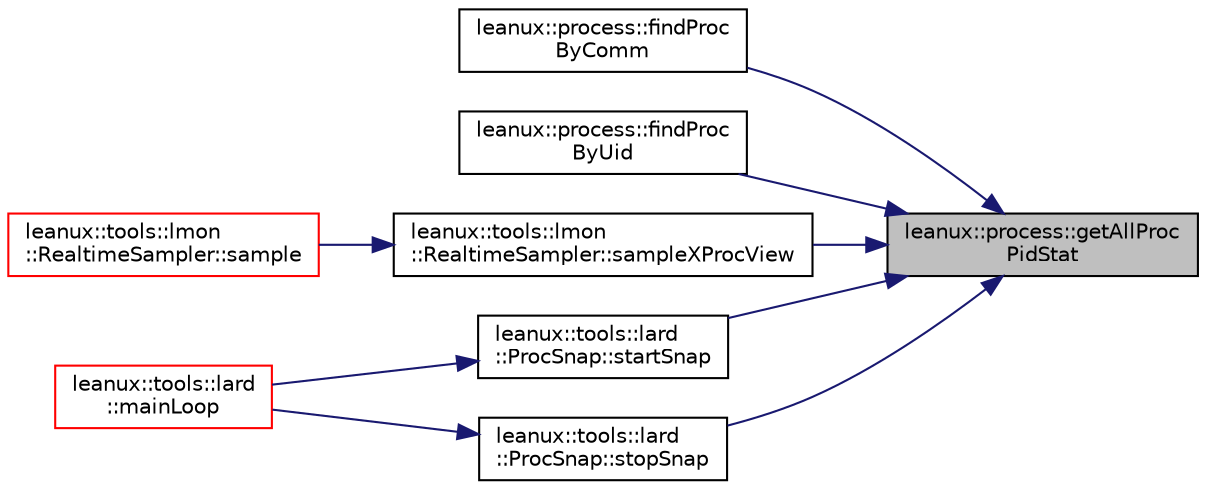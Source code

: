 digraph "leanux::process::getAllProcPidStat"
{
 // LATEX_PDF_SIZE
  bgcolor="transparent";
  edge [fontname="Helvetica",fontsize="10",labelfontname="Helvetica",labelfontsize="10"];
  node [fontname="Helvetica",fontsize="10",shape=record];
  rankdir="RL";
  Node1 [label="leanux::process::getAllProc\lPidStat",height=0.2,width=0.4,color="black", fillcolor="grey75", style="filled", fontcolor="black",tooltip="Get a snapshot of all pids (seen as /proc/PID) into a std::map keyed by pid_t."];
  Node1 -> Node2 [dir="back",color="midnightblue",fontsize="10",style="solid",fontname="Helvetica"];
  Node2 [label="leanux::process::findProc\lByComm",height=0.2,width=0.4,color="black",URL="$namespaceleanux_1_1process.html#af0c8e37dbbfb1b7d7efb8aa7892d568d",tooltip="return all pids with specified comm (executable image) into stats"];
  Node1 -> Node3 [dir="back",color="midnightblue",fontsize="10",style="solid",fontname="Helvetica"];
  Node3 [label="leanux::process::findProc\lByUid",height=0.2,width=0.4,color="black",URL="$namespaceleanux_1_1process.html#a670ad342b1dd7423a5882b43e31b72c0",tooltip="return all pids with specified uid."];
  Node1 -> Node4 [dir="back",color="midnightblue",fontsize="10",style="solid",fontname="Helvetica"];
  Node4 [label="leanux::tools::lmon\l::RealtimeSampler::sampleXProcView",height=0.2,width=0.4,color="black",URL="$classleanux_1_1tools_1_1lmon_1_1RealtimeSampler.html#af80582780bfa40a11a40e647f9657d0f",tooltip=" "];
  Node4 -> Node5 [dir="back",color="midnightblue",fontsize="10",style="solid",fontname="Helvetica"];
  Node5 [label="leanux::tools::lmon\l::RealtimeSampler::sample",height=0.2,width=0.4,color="red",URL="$classleanux_1_1tools_1_1lmon_1_1RealtimeSampler.html#a9522a4a46961eb4f75d3207da1efd07f",tooltip="Sample a snapshot."];
  Node1 -> Node10 [dir="back",color="midnightblue",fontsize="10",style="solid",fontname="Helvetica"];
  Node10 [label="leanux::tools::lard\l::ProcSnap::startSnap",height=0.2,width=0.4,color="black",URL="$classleanux_1_1tools_1_1lard_1_1ProcSnap.html#ab54043cba9664efa3321d9456c9bb3a0",tooltip=" "];
  Node10 -> Node11 [dir="back",color="midnightblue",fontsize="10",style="solid",fontname="Helvetica"];
  Node11 [label="leanux::tools::lard\l::mainLoop",height=0.2,width=0.4,color="red",URL="$namespaceleanux_1_1tools_1_1lard.html#a6de74bbef1d571bf7eb000e62900a11d",tooltip=" "];
  Node1 -> Node14 [dir="back",color="midnightblue",fontsize="10",style="solid",fontname="Helvetica"];
  Node14 [label="leanux::tools::lard\l::ProcSnap::stopSnap",height=0.2,width=0.4,color="black",URL="$classleanux_1_1tools_1_1lard_1_1ProcSnap.html#a2922f8c93498c97d1b47ec2e6b7d817d",tooltip=" "];
  Node14 -> Node11 [dir="back",color="midnightblue",fontsize="10",style="solid",fontname="Helvetica"];
}
